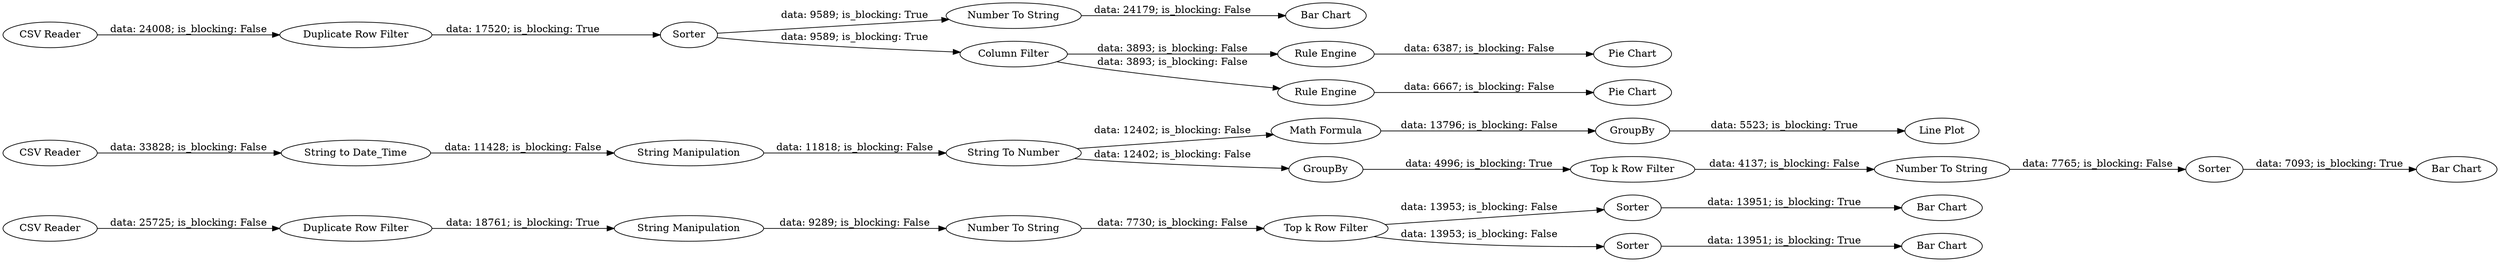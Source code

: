 digraph {
	"-7522832089967596351_1" [label="CSV Reader"]
	"-7522832089967596351_59" [label="Math Formula"]
	"-7522832089967596351_2" [label="CSV Reader"]
	"-7522832089967596351_48" [label="Bar Chart"]
	"-7522832089967596351_16" [label="Duplicate Row Filter"]
	"-7522832089967596351_5" [label="String To Number"]
	"-7522832089967596351_47" [label="Bar Chart"]
	"-7522832089967596351_45" [label=Sorter]
	"-7522832089967596351_7" [label="String Manipulation"]
	"-7522832089967596351_3" [label="CSV Reader"]
	"-7522832089967596351_4" [label="String to Date_Time"]
	"-7522832089967596351_28" [label="Bar Chart"]
	"-7522832089967596351_35" [label="Rule Engine"]
	"-7522832089967596351_46" [label="Number To String"]
	"-7522832089967596351_30" [label=Sorter]
	"-7522832089967596351_37" [label=GroupBy]
	"-7522832089967596351_10" [label="Duplicate Row Filter"]
	"-7522832089967596351_56" [label=Sorter]
	"-7522832089967596351_52" [label="Top k Row Filter"]
	"-7522832089967596351_6" [label="String Manipulation"]
	"-7522832089967596351_40" [label="Bar Chart"]
	"-7522832089967596351_60" [label="Line Plot"]
	"-7522832089967596351_57" [label="Pie Chart"]
	"-7522832089967596351_58" [label="Pie Chart"]
	"-7522832089967596351_54" [label="Top k Row Filter"]
	"-7522832089967596351_61" [label=GroupBy]
	"-7522832089967596351_33" [label="Rule Engine"]
	"-7522832089967596351_29" [label="Number To String"]
	"-7522832089967596351_53" [label=Sorter]
	"-7522832089967596351_55" [label="Number To String"]
	"-7522832089967596351_32" [label="Column Filter"]
	"-7522832089967596351_59" -> "-7522832089967596351_61" [label="data: 13796; is_blocking: False"]
	"-7522832089967596351_52" -> "-7522832089967596351_53" [label="data: 13953; is_blocking: False"]
	"-7522832089967596351_5" -> "-7522832089967596351_37" [label="data: 12402; is_blocking: False"]
	"-7522832089967596351_16" -> "-7522832089967596351_30" [label="data: 17520; is_blocking: True"]
	"-7522832089967596351_52" -> "-7522832089967596351_45" [label="data: 13953; is_blocking: False"]
	"-7522832089967596351_1" -> "-7522832089967596351_10" [label="data: 25725; is_blocking: False"]
	"-7522832089967596351_5" -> "-7522832089967596351_59" [label="data: 12402; is_blocking: False"]
	"-7522832089967596351_30" -> "-7522832089967596351_29" [label="data: 9589; is_blocking: True"]
	"-7522832089967596351_3" -> "-7522832089967596351_16" [label="data: 24008; is_blocking: False"]
	"-7522832089967596351_32" -> "-7522832089967596351_35" [label="data: 3893; is_blocking: False"]
	"-7522832089967596351_55" -> "-7522832089967596351_56" [label="data: 7765; is_blocking: False"]
	"-7522832089967596351_37" -> "-7522832089967596351_54" [label="data: 4996; is_blocking: True"]
	"-7522832089967596351_53" -> "-7522832089967596351_47" [label="data: 13951; is_blocking: True"]
	"-7522832089967596351_30" -> "-7522832089967596351_32" [label="data: 9589; is_blocking: True"]
	"-7522832089967596351_56" -> "-7522832089967596351_40" [label="data: 7093; is_blocking: True"]
	"-7522832089967596351_45" -> "-7522832089967596351_48" [label="data: 13951; is_blocking: True"]
	"-7522832089967596351_61" -> "-7522832089967596351_60" [label="data: 5523; is_blocking: True"]
	"-7522832089967596351_33" -> "-7522832089967596351_57" [label="data: 6667; is_blocking: False"]
	"-7522832089967596351_32" -> "-7522832089967596351_33" [label="data: 3893; is_blocking: False"]
	"-7522832089967596351_6" -> "-7522832089967596351_5" [label="data: 11818; is_blocking: False"]
	"-7522832089967596351_35" -> "-7522832089967596351_58" [label="data: 6387; is_blocking: False"]
	"-7522832089967596351_10" -> "-7522832089967596351_7" [label="data: 18761; is_blocking: True"]
	"-7522832089967596351_2" -> "-7522832089967596351_4" [label="data: 33828; is_blocking: False"]
	"-7522832089967596351_29" -> "-7522832089967596351_28" [label="data: 24179; is_blocking: False"]
	"-7522832089967596351_46" -> "-7522832089967596351_52" [label="data: 7730; is_blocking: False"]
	"-7522832089967596351_7" -> "-7522832089967596351_46" [label="data: 9289; is_blocking: False"]
	"-7522832089967596351_4" -> "-7522832089967596351_6" [label="data: 11428; is_blocking: False"]
	"-7522832089967596351_54" -> "-7522832089967596351_55" [label="data: 4137; is_blocking: False"]
	rankdir=LR
}
